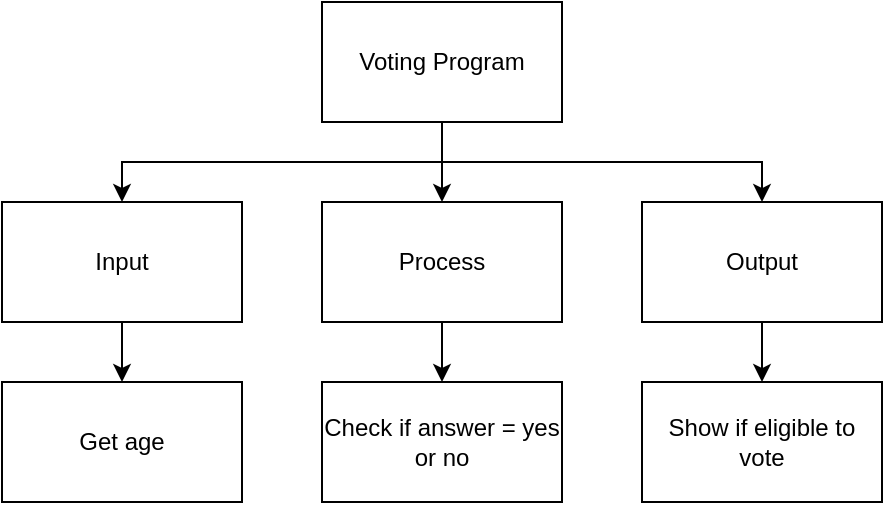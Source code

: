 <mxfile version="14.8.0" type="github">
  <diagram id="Eaekj4NUdXgFR7wAzMmF" name="Page-1">
    <mxGraphModel dx="852" dy="514" grid="1" gridSize="10" guides="1" tooltips="1" connect="1" arrows="1" fold="1" page="1" pageScale="1" pageWidth="850" pageHeight="1100" math="0" shadow="0">
      <root>
        <mxCell id="0" />
        <mxCell id="1" parent="0" />
        <mxCell id="rfm2NaiewIqItKJSmEnK-8" style="edgeStyle=orthogonalEdgeStyle;rounded=0;orthogonalLoop=1;jettySize=auto;html=1;exitX=0.5;exitY=1;exitDx=0;exitDy=0;entryX=0.5;entryY=0;entryDx=0;entryDy=0;" edge="1" parent="1" source="rfm2NaiewIqItKJSmEnK-1" target="rfm2NaiewIqItKJSmEnK-2">
          <mxGeometry relative="1" as="geometry" />
        </mxCell>
        <mxCell id="rfm2NaiewIqItKJSmEnK-10" style="edgeStyle=orthogonalEdgeStyle;rounded=0;orthogonalLoop=1;jettySize=auto;html=1;exitX=0.5;exitY=1;exitDx=0;exitDy=0;" edge="1" parent="1" source="rfm2NaiewIqItKJSmEnK-1" target="rfm2NaiewIqItKJSmEnK-3">
          <mxGeometry relative="1" as="geometry" />
        </mxCell>
        <mxCell id="rfm2NaiewIqItKJSmEnK-12" style="edgeStyle=orthogonalEdgeStyle;rounded=0;orthogonalLoop=1;jettySize=auto;html=1;exitX=0.5;exitY=1;exitDx=0;exitDy=0;entryX=0.5;entryY=0;entryDx=0;entryDy=0;" edge="1" parent="1" source="rfm2NaiewIqItKJSmEnK-1" target="rfm2NaiewIqItKJSmEnK-6">
          <mxGeometry relative="1" as="geometry" />
        </mxCell>
        <mxCell id="rfm2NaiewIqItKJSmEnK-1" value="Voting Program" style="rounded=0;whiteSpace=wrap;html=1;" vertex="1" parent="1">
          <mxGeometry x="360" y="240" width="120" height="60" as="geometry" />
        </mxCell>
        <mxCell id="rfm2NaiewIqItKJSmEnK-9" style="edgeStyle=orthogonalEdgeStyle;rounded=0;orthogonalLoop=1;jettySize=auto;html=1;exitX=0.5;exitY=1;exitDx=0;exitDy=0;entryX=0.5;entryY=0;entryDx=0;entryDy=0;" edge="1" parent="1" source="rfm2NaiewIqItKJSmEnK-2" target="rfm2NaiewIqItKJSmEnK-4">
          <mxGeometry relative="1" as="geometry" />
        </mxCell>
        <mxCell id="rfm2NaiewIqItKJSmEnK-2" value="Input" style="rounded=0;whiteSpace=wrap;html=1;" vertex="1" parent="1">
          <mxGeometry x="200" y="340" width="120" height="60" as="geometry" />
        </mxCell>
        <mxCell id="rfm2NaiewIqItKJSmEnK-11" style="edgeStyle=orthogonalEdgeStyle;rounded=0;orthogonalLoop=1;jettySize=auto;html=1;exitX=0.5;exitY=1;exitDx=0;exitDy=0;entryX=0.5;entryY=0;entryDx=0;entryDy=0;" edge="1" parent="1" source="rfm2NaiewIqItKJSmEnK-3" target="rfm2NaiewIqItKJSmEnK-5">
          <mxGeometry relative="1" as="geometry" />
        </mxCell>
        <mxCell id="rfm2NaiewIqItKJSmEnK-3" value="Process" style="rounded=0;whiteSpace=wrap;html=1;" vertex="1" parent="1">
          <mxGeometry x="360" y="340" width="120" height="60" as="geometry" />
        </mxCell>
        <mxCell id="rfm2NaiewIqItKJSmEnK-4" value="Get age" style="rounded=0;whiteSpace=wrap;html=1;" vertex="1" parent="1">
          <mxGeometry x="200" y="430" width="120" height="60" as="geometry" />
        </mxCell>
        <mxCell id="rfm2NaiewIqItKJSmEnK-5" value="Check if answer = yes or no" style="rounded=0;whiteSpace=wrap;html=1;" vertex="1" parent="1">
          <mxGeometry x="360" y="430" width="120" height="60" as="geometry" />
        </mxCell>
        <mxCell id="rfm2NaiewIqItKJSmEnK-13" style="edgeStyle=orthogonalEdgeStyle;rounded=0;orthogonalLoop=1;jettySize=auto;html=1;exitX=0.5;exitY=1;exitDx=0;exitDy=0;entryX=0.5;entryY=0;entryDx=0;entryDy=0;" edge="1" parent="1" source="rfm2NaiewIqItKJSmEnK-6" target="rfm2NaiewIqItKJSmEnK-7">
          <mxGeometry relative="1" as="geometry" />
        </mxCell>
        <mxCell id="rfm2NaiewIqItKJSmEnK-6" value="Output" style="rounded=0;whiteSpace=wrap;html=1;" vertex="1" parent="1">
          <mxGeometry x="520" y="340" width="120" height="60" as="geometry" />
        </mxCell>
        <mxCell id="rfm2NaiewIqItKJSmEnK-7" value="Show if eligible to vote" style="rounded=0;whiteSpace=wrap;html=1;" vertex="1" parent="1">
          <mxGeometry x="520" y="430" width="120" height="60" as="geometry" />
        </mxCell>
      </root>
    </mxGraphModel>
  </diagram>
</mxfile>

